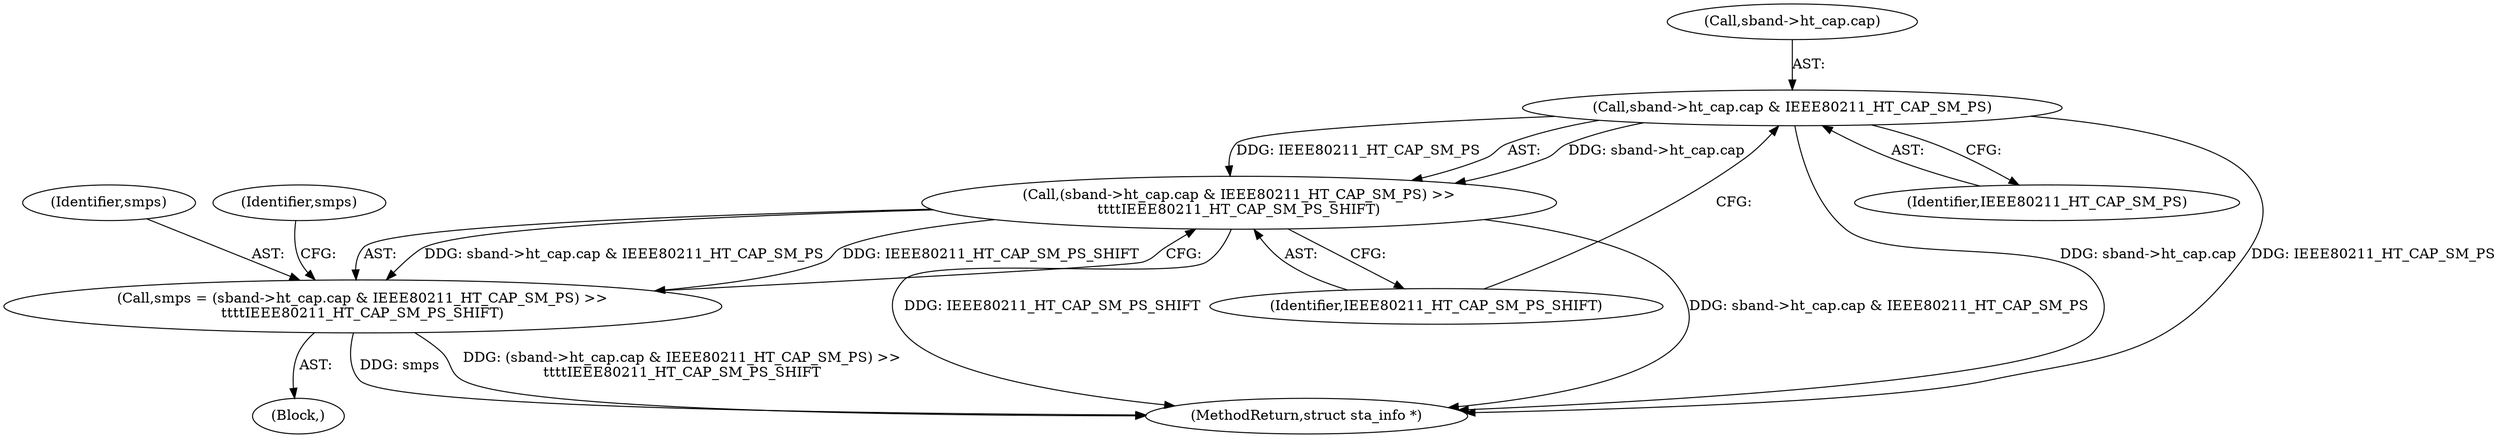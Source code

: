 digraph "0_linux_1d147bfa64293b2723c4fec50922168658e613ba_0@pointer" {
"1000452" [label="(Call,sband->ht_cap.cap & IEEE80211_HT_CAP_SM_PS)"];
"1000451" [label="(Call,(sband->ht_cap.cap & IEEE80211_HT_CAP_SM_PS) >>\n\t\t\t\tIEEE80211_HT_CAP_SM_PS_SHIFT)"];
"1000449" [label="(Call,smps = (sband->ht_cap.cap & IEEE80211_HT_CAP_SM_PS) >>\n\t\t\t\tIEEE80211_HT_CAP_SM_PS_SHIFT)"];
"1000528" [label="(MethodReturn,struct sta_info *)"];
"1000461" [label="(Identifier,smps)"];
"1000458" [label="(Identifier,IEEE80211_HT_CAP_SM_PS)"];
"1000434" [label="(Block,)"];
"1000452" [label="(Call,sband->ht_cap.cap & IEEE80211_HT_CAP_SM_PS)"];
"1000453" [label="(Call,sband->ht_cap.cap)"];
"1000459" [label="(Identifier,IEEE80211_HT_CAP_SM_PS_SHIFT)"];
"1000450" [label="(Identifier,smps)"];
"1000451" [label="(Call,(sband->ht_cap.cap & IEEE80211_HT_CAP_SM_PS) >>\n\t\t\t\tIEEE80211_HT_CAP_SM_PS_SHIFT)"];
"1000449" [label="(Call,smps = (sband->ht_cap.cap & IEEE80211_HT_CAP_SM_PS) >>\n\t\t\t\tIEEE80211_HT_CAP_SM_PS_SHIFT)"];
"1000452" -> "1000451"  [label="AST: "];
"1000452" -> "1000458"  [label="CFG: "];
"1000453" -> "1000452"  [label="AST: "];
"1000458" -> "1000452"  [label="AST: "];
"1000459" -> "1000452"  [label="CFG: "];
"1000452" -> "1000528"  [label="DDG: sband->ht_cap.cap"];
"1000452" -> "1000528"  [label="DDG: IEEE80211_HT_CAP_SM_PS"];
"1000452" -> "1000451"  [label="DDG: sband->ht_cap.cap"];
"1000452" -> "1000451"  [label="DDG: IEEE80211_HT_CAP_SM_PS"];
"1000451" -> "1000449"  [label="AST: "];
"1000451" -> "1000459"  [label="CFG: "];
"1000459" -> "1000451"  [label="AST: "];
"1000449" -> "1000451"  [label="CFG: "];
"1000451" -> "1000528"  [label="DDG: IEEE80211_HT_CAP_SM_PS_SHIFT"];
"1000451" -> "1000528"  [label="DDG: sband->ht_cap.cap & IEEE80211_HT_CAP_SM_PS"];
"1000451" -> "1000449"  [label="DDG: sband->ht_cap.cap & IEEE80211_HT_CAP_SM_PS"];
"1000451" -> "1000449"  [label="DDG: IEEE80211_HT_CAP_SM_PS_SHIFT"];
"1000449" -> "1000434"  [label="AST: "];
"1000450" -> "1000449"  [label="AST: "];
"1000461" -> "1000449"  [label="CFG: "];
"1000449" -> "1000528"  [label="DDG: smps"];
"1000449" -> "1000528"  [label="DDG: (sband->ht_cap.cap & IEEE80211_HT_CAP_SM_PS) >>\n\t\t\t\tIEEE80211_HT_CAP_SM_PS_SHIFT"];
}
